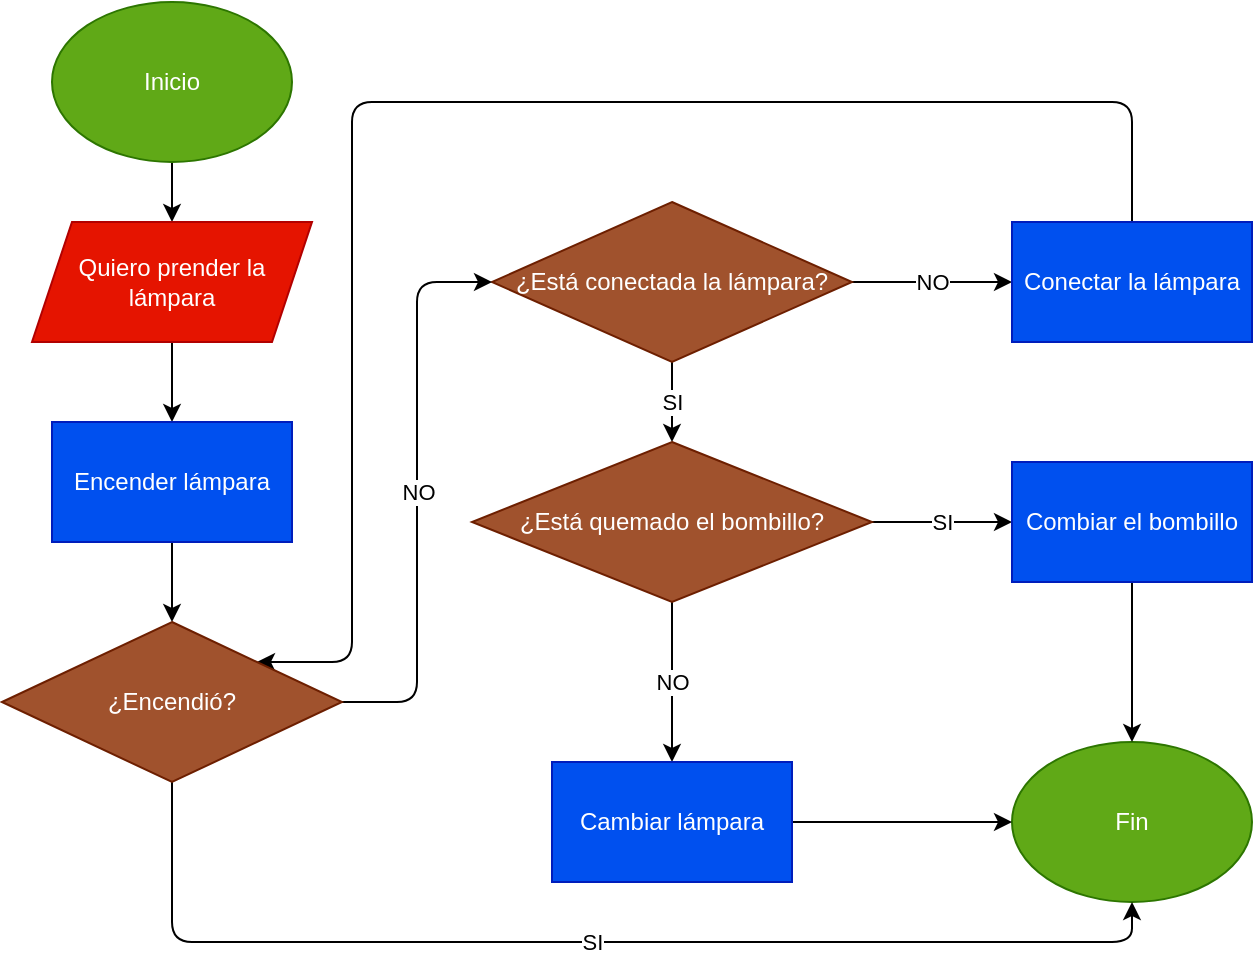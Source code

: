 <mxfile>
    <diagram id="Hw99zZlgTX_nnLcJIn59" name="Página-1">
        <mxGraphModel dx="746" dy="563" grid="1" gridSize="10" guides="1" tooltips="1" connect="1" arrows="1" fold="1" page="1" pageScale="1" pageWidth="827" pageHeight="1169" math="0" shadow="0">
            <root>
                <mxCell id="0"/>
                <mxCell id="1" parent="0"/>
                <mxCell id="5" value="" style="edgeStyle=none;html=1;" edge="1" parent="1" source="2">
                    <mxGeometry relative="1" as="geometry">
                        <mxPoint x="186" y="160" as="targetPoint"/>
                    </mxGeometry>
                </mxCell>
                <mxCell id="2" value="Inicio" style="ellipse;whiteSpace=wrap;html=1;fillColor=#60a917;fontColor=#ffffff;strokeColor=#2D7600;" vertex="1" parent="1">
                    <mxGeometry x="126" y="50" width="120" height="80" as="geometry"/>
                </mxCell>
                <mxCell id="3" value="Fin" style="ellipse;whiteSpace=wrap;html=1;fillColor=#60a917;fontColor=#ffffff;strokeColor=#2D7600;" vertex="1" parent="1">
                    <mxGeometry x="606" y="420" width="120" height="80" as="geometry"/>
                </mxCell>
                <mxCell id="9" value="NO" style="edgeStyle=none;html=1;" edge="1" parent="1" source="6" target="8">
                    <mxGeometry relative="1" as="geometry"/>
                </mxCell>
                <mxCell id="12" value="SI" style="edgeStyle=none;html=1;" edge="1" parent="1" source="6" target="11">
                    <mxGeometry relative="1" as="geometry"/>
                </mxCell>
                <mxCell id="6" value="¿Está conectada la lámpara?" style="rhombus;whiteSpace=wrap;html=1;fillColor=#a0522d;strokeColor=#6D1F00;fontColor=#ffffff;" vertex="1" parent="1">
                    <mxGeometry x="346" y="150" width="180" height="80" as="geometry"/>
                </mxCell>
                <mxCell id="19" style="edgeStyle=orthogonalEdgeStyle;html=1;entryX=1;entryY=0;entryDx=0;entryDy=0;" edge="1" parent="1" source="8" target="24">
                    <mxGeometry relative="1" as="geometry">
                        <mxPoint x="346" y="140" as="targetPoint"/>
                        <Array as="points">
                            <mxPoint x="666" y="100"/>
                            <mxPoint x="276" y="100"/>
                            <mxPoint x="276" y="380"/>
                        </Array>
                    </mxGeometry>
                </mxCell>
                <mxCell id="8" value="Conectar la lámpara" style="rounded=0;whiteSpace=wrap;html=1;fillColor=#0050ef;strokeColor=#001DBC;fontColor=#ffffff;" vertex="1" parent="1">
                    <mxGeometry x="606" y="160" width="120" height="60" as="geometry"/>
                </mxCell>
                <mxCell id="14" value="SI" style="edgeStyle=none;html=1;" edge="1" parent="1" source="11" target="13">
                    <mxGeometry relative="1" as="geometry"/>
                </mxCell>
                <mxCell id="17" value="NO" style="edgeStyle=none;html=1;" edge="1" parent="1" source="11" target="16">
                    <mxGeometry relative="1" as="geometry"/>
                </mxCell>
                <mxCell id="11" value="¿Está quemado el bombillo?" style="rhombus;whiteSpace=wrap;html=1;fillColor=#a0522d;strokeColor=#6D1F00;fontColor=#ffffff;" vertex="1" parent="1">
                    <mxGeometry x="336" y="270" width="200" height="80" as="geometry"/>
                </mxCell>
                <mxCell id="28" value="" style="edgeStyle=orthogonalEdgeStyle;html=1;" edge="1" parent="1" source="13" target="3">
                    <mxGeometry relative="1" as="geometry"/>
                </mxCell>
                <mxCell id="13" value="Combiar el bombillo" style="rounded=0;whiteSpace=wrap;html=1;fillColor=#0050ef;strokeColor=#001DBC;fontColor=#ffffff;" vertex="1" parent="1">
                    <mxGeometry x="606" y="280" width="120" height="60" as="geometry"/>
                </mxCell>
                <mxCell id="18" value="" style="edgeStyle=none;html=1;" edge="1" parent="1" source="16" target="3">
                    <mxGeometry relative="1" as="geometry"/>
                </mxCell>
                <mxCell id="16" value="Cambiar lámpara" style="rounded=0;whiteSpace=wrap;html=1;fillColor=#0050ef;strokeColor=#001DBC;fontColor=#ffffff;" vertex="1" parent="1">
                    <mxGeometry x="376" y="430" width="120" height="60" as="geometry"/>
                </mxCell>
                <mxCell id="23" value="" style="edgeStyle=orthogonalEdgeStyle;html=1;" edge="1" parent="1" source="20" target="22">
                    <mxGeometry relative="1" as="geometry"/>
                </mxCell>
                <mxCell id="20" value="Quiero prender la lámpara" style="shape=parallelogram;perimeter=parallelogramPerimeter;whiteSpace=wrap;html=1;fixedSize=1;fillColor=#e51400;fontColor=#ffffff;strokeColor=#B20000;" vertex="1" parent="1">
                    <mxGeometry x="116" y="160" width="140" height="60" as="geometry"/>
                </mxCell>
                <mxCell id="25" value="" style="edgeStyle=orthogonalEdgeStyle;html=1;" edge="1" parent="1" source="22" target="24">
                    <mxGeometry relative="1" as="geometry"/>
                </mxCell>
                <mxCell id="22" value="Encender lámpara" style="rounded=0;whiteSpace=wrap;html=1;fillColor=#0050ef;strokeColor=#001DBC;fontColor=#ffffff;" vertex="1" parent="1">
                    <mxGeometry x="126" y="260" width="120" height="60" as="geometry"/>
                </mxCell>
                <mxCell id="26" value="SI" style="edgeStyle=orthogonalEdgeStyle;html=1;entryX=0.5;entryY=1;entryDx=0;entryDy=0;" edge="1" parent="1" source="24" target="3">
                    <mxGeometry relative="1" as="geometry">
                        <Array as="points">
                            <mxPoint x="186" y="520"/>
                            <mxPoint x="666" y="520"/>
                        </Array>
                    </mxGeometry>
                </mxCell>
                <mxCell id="27" value="NO" style="edgeStyle=orthogonalEdgeStyle;html=1;entryX=0;entryY=0.5;entryDx=0;entryDy=0;" edge="1" parent="1" source="24" target="6">
                    <mxGeometry relative="1" as="geometry"/>
                </mxCell>
                <mxCell id="24" value="¿Encendió?" style="rhombus;whiteSpace=wrap;html=1;fillColor=#a0522d;strokeColor=#6D1F00;fontColor=#ffffff;" vertex="1" parent="1">
                    <mxGeometry x="101" y="360" width="170" height="80" as="geometry"/>
                </mxCell>
            </root>
        </mxGraphModel>
    </diagram>
</mxfile>
